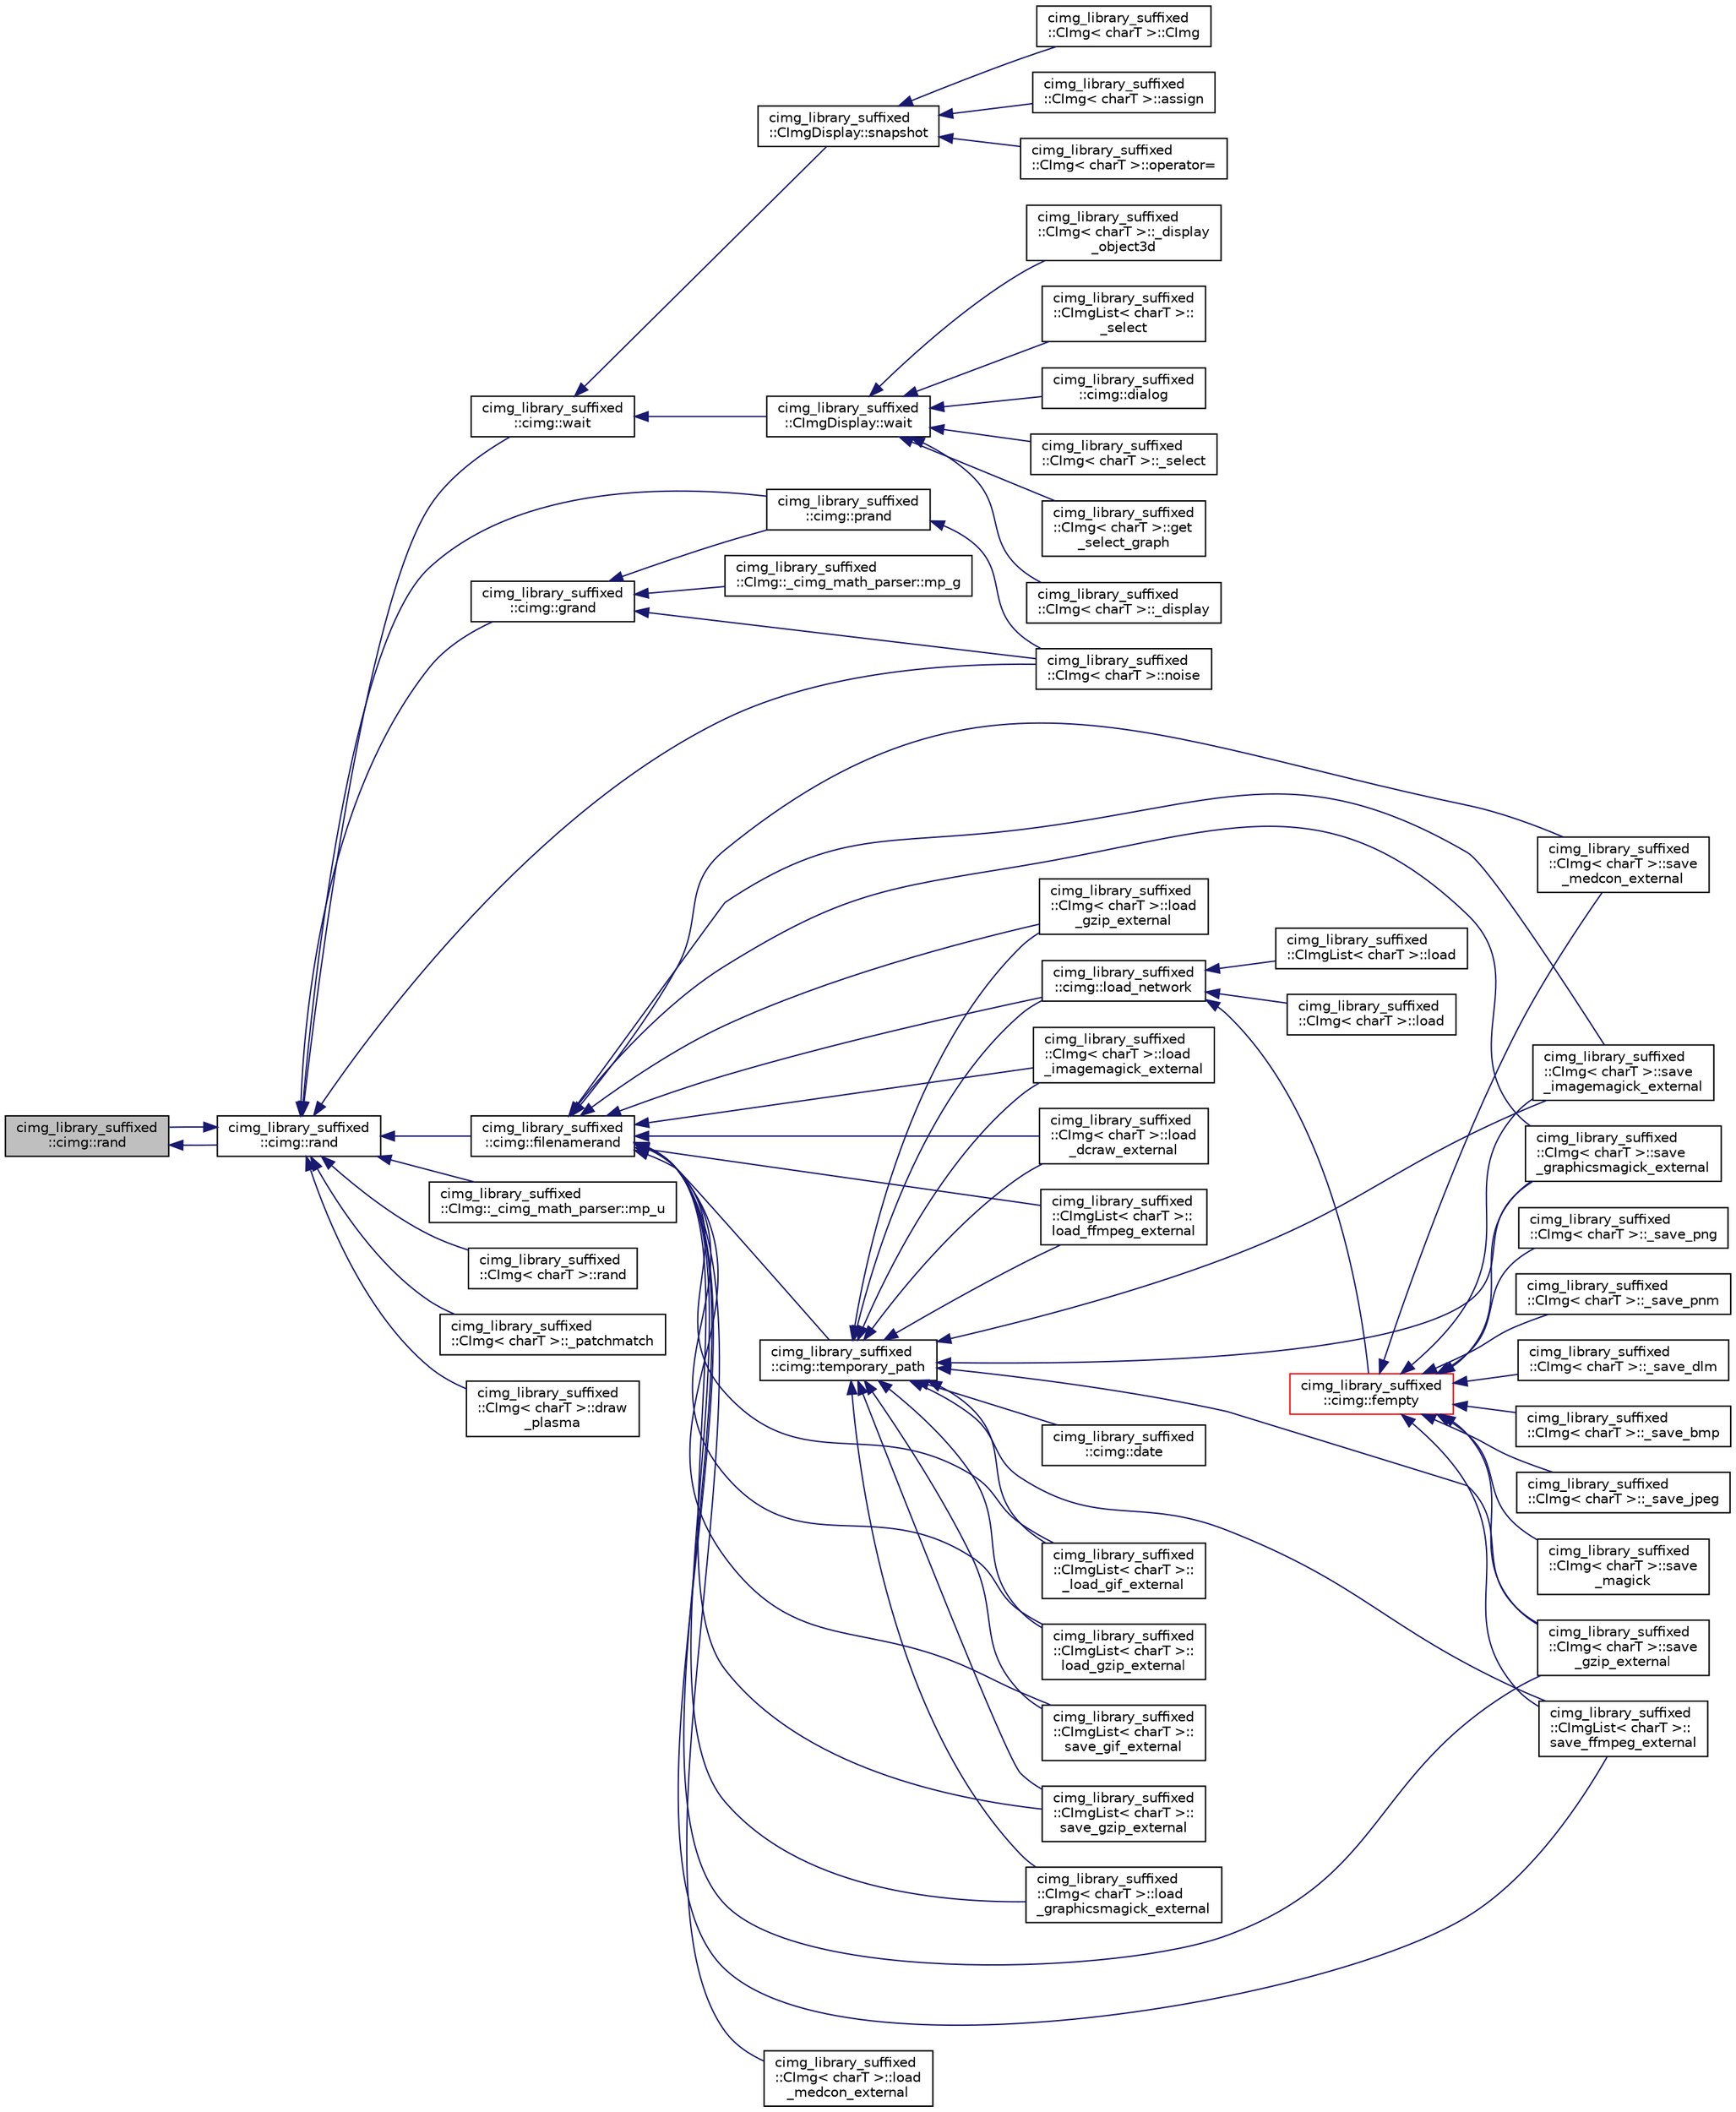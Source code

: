 digraph "cimg_library_suffixed::cimg::rand"
{
  edge [fontname="Helvetica",fontsize="10",labelfontname="Helvetica",labelfontsize="10"];
  node [fontname="Helvetica",fontsize="10",shape=record];
  rankdir="LR";
  Node3512 [label="cimg_library_suffixed\l::cimg::rand",height=0.2,width=0.4,color="black", fillcolor="grey75", style="filled", fontcolor="black"];
  Node3512 -> Node3513 [dir="back",color="midnightblue",fontsize="10",style="solid",fontname="Helvetica"];
  Node3513 [label="cimg_library_suffixed\l::cimg::rand",height=0.2,width=0.4,color="black", fillcolor="white", style="filled",URL="$namespacecimg__library__suffixed_1_1cimg.html#ab7c09300be61c8a3361c379069100252",tooltip="Return a random variable uniformely distributed between [val_min,val_max]. "];
  Node3513 -> Node3514 [dir="back",color="midnightblue",fontsize="10",style="solid",fontname="Helvetica"];
  Node3514 [label="cimg_library_suffixed\l::cimg::wait",height=0.2,width=0.4,color="black", fillcolor="white", style="filled",URL="$namespacecimg__library__suffixed_1_1cimg.html#a8431f8cf0989f40df3b6ac7d9dc90abd",tooltip="Wait for a given number of milliseconds since the last call to wait(). "];
  Node3514 -> Node3515 [dir="back",color="midnightblue",fontsize="10",style="solid",fontname="Helvetica"];
  Node3515 [label="cimg_library_suffixed\l::CImgDisplay::wait",height=0.2,width=0.4,color="black", fillcolor="white", style="filled",URL="$structcimg__library__suffixed_1_1_c_img_display.html#a6ba54ea916f502d782ccb787ce02ccbd",tooltip="Wait for any user event occuring on the current display. "];
  Node3515 -> Node3516 [dir="back",color="midnightblue",fontsize="10",style="solid",fontname="Helvetica"];
  Node3516 [label="cimg_library_suffixed\l::CImg\< charT \>::_select",height=0.2,width=0.4,color="black", fillcolor="white", style="filled",URL="$structcimg__library__suffixed_1_1_c_img.html#ad9b7141242d0b6e861a8014112ddb5b5"];
  Node3515 -> Node3517 [dir="back",color="midnightblue",fontsize="10",style="solid",fontname="Helvetica"];
  Node3517 [label="cimg_library_suffixed\l::CImg\< charT \>::get\l_select_graph",height=0.2,width=0.4,color="black", fillcolor="white", style="filled",URL="$structcimg__library__suffixed_1_1_c_img.html#a689f47424dc7c548ebfe53e431409199",tooltip="Select sub-graph in a graph. "];
  Node3515 -> Node3518 [dir="back",color="midnightblue",fontsize="10",style="solid",fontname="Helvetica"];
  Node3518 [label="cimg_library_suffixed\l::CImg\< charT \>::_display",height=0.2,width=0.4,color="black", fillcolor="white", style="filled",URL="$structcimg__library__suffixed_1_1_c_img.html#adf9d80c60e82b079056c31cb0fe61faf"];
  Node3515 -> Node3519 [dir="back",color="midnightblue",fontsize="10",style="solid",fontname="Helvetica"];
  Node3519 [label="cimg_library_suffixed\l::CImg\< charT \>::_display\l_object3d",height=0.2,width=0.4,color="black", fillcolor="white", style="filled",URL="$structcimg__library__suffixed_1_1_c_img.html#a8b40db5a9818c3f961a90840b271de6c"];
  Node3515 -> Node3520 [dir="back",color="midnightblue",fontsize="10",style="solid",fontname="Helvetica"];
  Node3520 [label="cimg_library_suffixed\l::CImgList\< charT \>::\l_select",height=0.2,width=0.4,color="black", fillcolor="white", style="filled",URL="$structcimg__library__suffixed_1_1_c_img_list.html#af8a6b01f20b2d459e5abe6b99836ea9a"];
  Node3515 -> Node3521 [dir="back",color="midnightblue",fontsize="10",style="solid",fontname="Helvetica"];
  Node3521 [label="cimg_library_suffixed\l::cimg::dialog",height=0.2,width=0.4,color="black", fillcolor="white", style="filled",URL="$namespacecimg__library__suffixed_1_1cimg.html#a11aed0e6b30d75bf50946ee78d1aed94",tooltip="Display a simple dialog box, and wait for the user&#39;s response. "];
  Node3514 -> Node3522 [dir="back",color="midnightblue",fontsize="10",style="solid",fontname="Helvetica"];
  Node3522 [label="cimg_library_suffixed\l::CImgDisplay::snapshot",height=0.2,width=0.4,color="black", fillcolor="white", style="filled",URL="$structcimg__library__suffixed_1_1_c_img_display.html#a914ee0515249db301dc66275861a6b3e",tooltip="Take a snapshot of the associated window content. "];
  Node3522 -> Node3523 [dir="back",color="midnightblue",fontsize="10",style="solid",fontname="Helvetica"];
  Node3523 [label="cimg_library_suffixed\l::CImg\< charT \>::CImg",height=0.2,width=0.4,color="black", fillcolor="white", style="filled",URL="$structcimg__library__suffixed_1_1_c_img.html#a015159d8cee61c2f2316c3e128470a71",tooltip="Construct image from a display window. "];
  Node3522 -> Node3524 [dir="back",color="midnightblue",fontsize="10",style="solid",fontname="Helvetica"];
  Node3524 [label="cimg_library_suffixed\l::CImg\< charT \>::assign",height=0.2,width=0.4,color="black", fillcolor="white", style="filled",URL="$structcimg__library__suffixed_1_1_c_img.html#a668fe887682e7cbb469409842bb98cd2",tooltip="Construct image from a display window . "];
  Node3522 -> Node3525 [dir="back",color="midnightblue",fontsize="10",style="solid",fontname="Helvetica"];
  Node3525 [label="cimg_library_suffixed\l::CImg\< charT \>::operator=",height=0.2,width=0.4,color="black", fillcolor="white", style="filled",URL="$structcimg__library__suffixed_1_1_c_img.html#a75e18966d8e02a9cee85642038e30a08",tooltip="Copy the content of a display window to the current image instance. "];
  Node3513 -> Node3512 [dir="back",color="midnightblue",fontsize="10",style="solid",fontname="Helvetica"];
  Node3513 -> Node3526 [dir="back",color="midnightblue",fontsize="10",style="solid",fontname="Helvetica"];
  Node3526 [label="cimg_library_suffixed\l::cimg::grand",height=0.2,width=0.4,color="black", fillcolor="white", style="filled",URL="$namespacecimg__library__suffixed_1_1cimg.html#aa12c572ad67f655e27f7b8e3e76dafa5",tooltip="Return a random variable following a gaussian distribution and a standard deviation of 1..."];
  Node3526 -> Node3527 [dir="back",color="midnightblue",fontsize="10",style="solid",fontname="Helvetica"];
  Node3527 [label="cimg_library_suffixed\l::cimg::prand",height=0.2,width=0.4,color="black", fillcolor="white", style="filled",URL="$namespacecimg__library__suffixed_1_1cimg.html#a2a18bbfb6a496d8d5a02943be8eaa936",tooltip="Return a random variable following a Poisson distribution of parameter z. "];
  Node3527 -> Node3528 [dir="back",color="midnightblue",fontsize="10",style="solid",fontname="Helvetica"];
  Node3528 [label="cimg_library_suffixed\l::CImg\< charT \>::noise",height=0.2,width=0.4,color="black", fillcolor="white", style="filled",URL="$structcimg__library__suffixed_1_1_c_img.html#a6049c651eefc3a13b8f7d1fc3ff225d7",tooltip="Add random noise to pixel values. "];
  Node3526 -> Node3529 [dir="back",color="midnightblue",fontsize="10",style="solid",fontname="Helvetica"];
  Node3529 [label="cimg_library_suffixed\l::CImg::_cimg_math_parser::mp_g",height=0.2,width=0.4,color="black", fillcolor="white", style="filled",URL="$structcimg__library__suffixed_1_1_c_img_1_1__cimg__math__parser.html#a1a6f67dab44ca62b11aec01933907178"];
  Node3526 -> Node3528 [dir="back",color="midnightblue",fontsize="10",style="solid",fontname="Helvetica"];
  Node3513 -> Node3527 [dir="back",color="midnightblue",fontsize="10",style="solid",fontname="Helvetica"];
  Node3513 -> Node3530 [dir="back",color="midnightblue",fontsize="10",style="solid",fontname="Helvetica"];
  Node3530 [label="cimg_library_suffixed\l::cimg::filenamerand",height=0.2,width=0.4,color="black", fillcolor="white", style="filled",URL="$namespacecimg__library__suffixed_1_1cimg.html#ae92216bbc140ed7afef601f72ba2bd81"];
  Node3530 -> Node3531 [dir="back",color="midnightblue",fontsize="10",style="solid",fontname="Helvetica"];
  Node3531 [label="cimg_library_suffixed\l::CImg\< charT \>::load\l_graphicsmagick_external",height=0.2,width=0.4,color="black", fillcolor="white", style="filled",URL="$structcimg__library__suffixed_1_1_c_img.html#a34578e61c66a0046835660bada43e3d6",tooltip="Load image using GraphicsMagick&#39;s external tool &#39;gm&#39;. "];
  Node3530 -> Node3532 [dir="back",color="midnightblue",fontsize="10",style="solid",fontname="Helvetica"];
  Node3532 [label="cimg_library_suffixed\l::CImg\< charT \>::load\l_gzip_external",height=0.2,width=0.4,color="black", fillcolor="white", style="filled",URL="$structcimg__library__suffixed_1_1_c_img.html#a1f1ef95d7faa4c2c7a72d3d347f30dad",tooltip="Load gzipped image file, using external tool &#39;gunzip&#39;. "];
  Node3530 -> Node3533 [dir="back",color="midnightblue",fontsize="10",style="solid",fontname="Helvetica"];
  Node3533 [label="cimg_library_suffixed\l::CImg\< charT \>::load\l_imagemagick_external",height=0.2,width=0.4,color="black", fillcolor="white", style="filled",URL="$structcimg__library__suffixed_1_1_c_img.html#a8278afa0b313d0f3465ef91dabdac549",tooltip="Load image using ImageMagick&#39;s external tool &#39;convert&#39;. "];
  Node3530 -> Node3534 [dir="back",color="midnightblue",fontsize="10",style="solid",fontname="Helvetica"];
  Node3534 [label="cimg_library_suffixed\l::CImg\< charT \>::load\l_medcon_external",height=0.2,width=0.4,color="black", fillcolor="white", style="filled",URL="$structcimg__library__suffixed_1_1_c_img.html#a8306218d5edf273c822113b799fd89cc",tooltip="Load image from a DICOM file, using XMedcon&#39;s external tool &#39;medcon&#39;. "];
  Node3530 -> Node3535 [dir="back",color="midnightblue",fontsize="10",style="solid",fontname="Helvetica"];
  Node3535 [label="cimg_library_suffixed\l::CImg\< charT \>::load\l_dcraw_external",height=0.2,width=0.4,color="black", fillcolor="white", style="filled",URL="$structcimg__library__suffixed_1_1_c_img.html#ae8ee2dbbc634767b37efabe0f0eb7104",tooltip="Load image from a RAW Color Camera file, using external tool &#39;dcraw&#39;. "];
  Node3530 -> Node3536 [dir="back",color="midnightblue",fontsize="10",style="solid",fontname="Helvetica"];
  Node3536 [label="cimg_library_suffixed\l::CImg\< charT \>::save\l_gzip_external",height=0.2,width=0.4,color="black", fillcolor="white", style="filled",URL="$structcimg__library__suffixed_1_1_c_img.html#a53983bb4f1ebe2a817b68029b8c04cb1",tooltip="Save image using gzip external binary. "];
  Node3530 -> Node3537 [dir="back",color="midnightblue",fontsize="10",style="solid",fontname="Helvetica"];
  Node3537 [label="cimg_library_suffixed\l::CImg\< charT \>::save\l_graphicsmagick_external",height=0.2,width=0.4,color="black", fillcolor="white", style="filled",URL="$structcimg__library__suffixed_1_1_c_img.html#a44f125968c20e8c7d833bf7d75c32db6",tooltip="Save image using GraphicsMagick&#39;s external binary. "];
  Node3530 -> Node3538 [dir="back",color="midnightblue",fontsize="10",style="solid",fontname="Helvetica"];
  Node3538 [label="cimg_library_suffixed\l::CImg\< charT \>::save\l_imagemagick_external",height=0.2,width=0.4,color="black", fillcolor="white", style="filled",URL="$structcimg__library__suffixed_1_1_c_img.html#afbf8db949f62c8bd3f2f73ba3d9c1420",tooltip="Save image using ImageMagick&#39;s external binary. "];
  Node3530 -> Node3539 [dir="back",color="midnightblue",fontsize="10",style="solid",fontname="Helvetica"];
  Node3539 [label="cimg_library_suffixed\l::CImg\< charT \>::save\l_medcon_external",height=0.2,width=0.4,color="black", fillcolor="white", style="filled",URL="$structcimg__library__suffixed_1_1_c_img.html#a30d02c3d77fc43c8b5845e92268cdab5",tooltip="Save image as a Dicom file. "];
  Node3530 -> Node3540 [dir="back",color="midnightblue",fontsize="10",style="solid",fontname="Helvetica"];
  Node3540 [label="cimg_library_suffixed\l::CImgList\< charT \>::\lload_ffmpeg_external",height=0.2,width=0.4,color="black", fillcolor="white", style="filled",URL="$structcimg__library__suffixed_1_1_c_img_list.html#aa1c97a6c05ba746d02440eec0ad2e602",tooltip="Load an image from a video file using the external tool &#39;ffmpeg&#39;. "];
  Node3530 -> Node3541 [dir="back",color="midnightblue",fontsize="10",style="solid",fontname="Helvetica"];
  Node3541 [label="cimg_library_suffixed\l::CImgList\< charT \>::\l_load_gif_external",height=0.2,width=0.4,color="black", fillcolor="white", style="filled",URL="$structcimg__library__suffixed_1_1_c_img_list.html#a666592ad2e1ecef3317d060696ebbfaa"];
  Node3530 -> Node3542 [dir="back",color="midnightblue",fontsize="10",style="solid",fontname="Helvetica"];
  Node3542 [label="cimg_library_suffixed\l::CImgList\< charT \>::\lload_gzip_external",height=0.2,width=0.4,color="black", fillcolor="white", style="filled",URL="$structcimg__library__suffixed_1_1_c_img_list.html#aae55e9a79bf2f7e08108dd200f63bf2c",tooltip="Load a gzipped list, using external tool &#39;gunzip&#39;. "];
  Node3530 -> Node3543 [dir="back",color="midnightblue",fontsize="10",style="solid",fontname="Helvetica"];
  Node3543 [label="cimg_library_suffixed\l::CImgList\< charT \>::\lsave_gif_external",height=0.2,width=0.4,color="black", fillcolor="white", style="filled",URL="$structcimg__library__suffixed_1_1_c_img_list.html#a759ef20b53f1e507973dc53fcc2c7bb2",tooltip="Save image sequence as a GIF animated file. "];
  Node3530 -> Node3544 [dir="back",color="midnightblue",fontsize="10",style="solid",fontname="Helvetica"];
  Node3544 [label="cimg_library_suffixed\l::CImgList\< charT \>::\lsave_gzip_external",height=0.2,width=0.4,color="black", fillcolor="white", style="filled",URL="$structcimg__library__suffixed_1_1_c_img_list.html#aad5afe8b913e276dd281255dd787b4ba",tooltip="Save list as a gzipped file, using external tool &#39;gzip&#39;. "];
  Node3530 -> Node3545 [dir="back",color="midnightblue",fontsize="10",style="solid",fontname="Helvetica"];
  Node3545 [label="cimg_library_suffixed\l::CImgList\< charT \>::\lsave_ffmpeg_external",height=0.2,width=0.4,color="black", fillcolor="white", style="filled",URL="$structcimg__library__suffixed_1_1_c_img_list.html#af09a45345581747984f4df0607418f2c",tooltip="Save image sequence, using the external tool &#39;ffmpeg&#39;. "];
  Node3530 -> Node3546 [dir="back",color="midnightblue",fontsize="10",style="solid",fontname="Helvetica"];
  Node3546 [label="cimg_library_suffixed\l::cimg::temporary_path",height=0.2,width=0.4,color="black", fillcolor="white", style="filled",URL="$namespacecimg__library__suffixed_1_1cimg.html#ae9af8e17db04e875db3b45cbe58892d6",tooltip="Get/set path to store temporary files. "];
  Node3546 -> Node3547 [dir="back",color="midnightblue",fontsize="10",style="solid",fontname="Helvetica"];
  Node3547 [label="cimg_library_suffixed\l::cimg::date",height=0.2,width=0.4,color="black", fillcolor="white", style="filled",URL="$namespacecimg__library__suffixed_1_1cimg.html#aac739bf544269324a04504ebe92b93e9",tooltip="Get current local time (single-attribute version). "];
  Node3546 -> Node3531 [dir="back",color="midnightblue",fontsize="10",style="solid",fontname="Helvetica"];
  Node3546 -> Node3532 [dir="back",color="midnightblue",fontsize="10",style="solid",fontname="Helvetica"];
  Node3546 -> Node3533 [dir="back",color="midnightblue",fontsize="10",style="solid",fontname="Helvetica"];
  Node3546 -> Node3535 [dir="back",color="midnightblue",fontsize="10",style="solid",fontname="Helvetica"];
  Node3546 -> Node3536 [dir="back",color="midnightblue",fontsize="10",style="solid",fontname="Helvetica"];
  Node3546 -> Node3537 [dir="back",color="midnightblue",fontsize="10",style="solid",fontname="Helvetica"];
  Node3546 -> Node3538 [dir="back",color="midnightblue",fontsize="10",style="solid",fontname="Helvetica"];
  Node3546 -> Node3540 [dir="back",color="midnightblue",fontsize="10",style="solid",fontname="Helvetica"];
  Node3546 -> Node3541 [dir="back",color="midnightblue",fontsize="10",style="solid",fontname="Helvetica"];
  Node3546 -> Node3542 [dir="back",color="midnightblue",fontsize="10",style="solid",fontname="Helvetica"];
  Node3546 -> Node3543 [dir="back",color="midnightblue",fontsize="10",style="solid",fontname="Helvetica"];
  Node3546 -> Node3544 [dir="back",color="midnightblue",fontsize="10",style="solid",fontname="Helvetica"];
  Node3546 -> Node3545 [dir="back",color="midnightblue",fontsize="10",style="solid",fontname="Helvetica"];
  Node3546 -> Node3548 [dir="back",color="midnightblue",fontsize="10",style="solid",fontname="Helvetica"];
  Node3548 [label="cimg_library_suffixed\l::cimg::load_network",height=0.2,width=0.4,color="black", fillcolor="white", style="filled",URL="$namespacecimg__library__suffixed_1_1cimg.html#a90c05fe6fc049cba75f3a12807e97158",tooltip="Load file from network as a local temporary file. "];
  Node3548 -> Node3549 [dir="back",color="midnightblue",fontsize="10",style="solid",fontname="Helvetica"];
  Node3549 [label="cimg_library_suffixed\l::cimg::fempty",height=0.2,width=0.4,color="red", fillcolor="white", style="filled",URL="$namespacecimg__library__suffixed_1_1cimg.html#a0f3577978081461118330fc3ecd4b9db",tooltip="Create an empty file. "];
  Node3549 -> Node3550 [dir="back",color="midnightblue",fontsize="10",style="solid",fontname="Helvetica"];
  Node3550 [label="cimg_library_suffixed\l::CImg\< charT \>::_save_dlm",height=0.2,width=0.4,color="black", fillcolor="white", style="filled",URL="$structcimg__library__suffixed_1_1_c_img.html#a78929d9b9d2af829f3e3fc576e99b61d"];
  Node3549 -> Node3551 [dir="back",color="midnightblue",fontsize="10",style="solid",fontname="Helvetica"];
  Node3551 [label="cimg_library_suffixed\l::CImg\< charT \>::_save_bmp",height=0.2,width=0.4,color="black", fillcolor="white", style="filled",URL="$structcimg__library__suffixed_1_1_c_img.html#ae9faefb948746c5d646fe5c80f28c4fc"];
  Node3549 -> Node3552 [dir="back",color="midnightblue",fontsize="10",style="solid",fontname="Helvetica"];
  Node3552 [label="cimg_library_suffixed\l::CImg\< charT \>::_save_jpeg",height=0.2,width=0.4,color="black", fillcolor="white", style="filled",URL="$structcimg__library__suffixed_1_1_c_img.html#aa41e292505817af60a4896ed19302304"];
  Node3549 -> Node3553 [dir="back",color="midnightblue",fontsize="10",style="solid",fontname="Helvetica"];
  Node3553 [label="cimg_library_suffixed\l::CImg\< charT \>::save\l_magick",height=0.2,width=0.4,color="black", fillcolor="white", style="filled",URL="$structcimg__library__suffixed_1_1_c_img.html#a6beb63196c9a26f6894e4654f771c1e5",tooltip="Save image, using built-in ImageMagick++ library. "];
  Node3549 -> Node3554 [dir="back",color="midnightblue",fontsize="10",style="solid",fontname="Helvetica"];
  Node3554 [label="cimg_library_suffixed\l::CImg\< charT \>::_save_png",height=0.2,width=0.4,color="black", fillcolor="white", style="filled",URL="$structcimg__library__suffixed_1_1_c_img.html#aab5e304310373159e357250314e99da6"];
  Node3549 -> Node3555 [dir="back",color="midnightblue",fontsize="10",style="solid",fontname="Helvetica"];
  Node3555 [label="cimg_library_suffixed\l::CImg\< charT \>::_save_pnm",height=0.2,width=0.4,color="black", fillcolor="white", style="filled",URL="$structcimg__library__suffixed_1_1_c_img.html#a3b62455c9523881fa64a47d8362c3d80"];
  Node3549 -> Node3536 [dir="back",color="midnightblue",fontsize="10",style="solid",fontname="Helvetica"];
  Node3549 -> Node3537 [dir="back",color="midnightblue",fontsize="10",style="solid",fontname="Helvetica"];
  Node3549 -> Node3538 [dir="back",color="midnightblue",fontsize="10",style="solid",fontname="Helvetica"];
  Node3549 -> Node3539 [dir="back",color="midnightblue",fontsize="10",style="solid",fontname="Helvetica"];
  Node3549 -> Node3545 [dir="back",color="midnightblue",fontsize="10",style="solid",fontname="Helvetica"];
  Node3548 -> Node3571 [dir="back",color="midnightblue",fontsize="10",style="solid",fontname="Helvetica"];
  Node3571 [label="cimg_library_suffixed\l::CImg\< charT \>::load",height=0.2,width=0.4,color="black", fillcolor="white", style="filled",URL="$structcimg__library__suffixed_1_1_c_img.html#ae8353b28bfbc5c4421c7adfbb98fe32f",tooltip="Load image from a file. "];
  Node3548 -> Node3572 [dir="back",color="midnightblue",fontsize="10",style="solid",fontname="Helvetica"];
  Node3572 [label="cimg_library_suffixed\l::CImgList\< charT \>::load",height=0.2,width=0.4,color="black", fillcolor="white", style="filled",URL="$structcimg__library__suffixed_1_1_c_img_list.html#a63bd67d8dd2301933df7decb4612916e",tooltip="Load a list from a file. "];
  Node3530 -> Node3548 [dir="back",color="midnightblue",fontsize="10",style="solid",fontname="Helvetica"];
  Node3513 -> Node3573 [dir="back",color="midnightblue",fontsize="10",style="solid",fontname="Helvetica"];
  Node3573 [label="cimg_library_suffixed\l::CImg::_cimg_math_parser::mp_u",height=0.2,width=0.4,color="black", fillcolor="white", style="filled",URL="$structcimg__library__suffixed_1_1_c_img_1_1__cimg__math__parser.html#a581b8b88624a47c8a5e3d76cbf0a3df0"];
  Node3513 -> Node3574 [dir="back",color="midnightblue",fontsize="10",style="solid",fontname="Helvetica"];
  Node3574 [label="cimg_library_suffixed\l::CImg\< charT \>::rand",height=0.2,width=0.4,color="black", fillcolor="white", style="filled",URL="$structcimg__library__suffixed_1_1_c_img.html#a73eb697c067589691393d1232178ae9c",tooltip="Fill image with random values in specified range. "];
  Node3513 -> Node3528 [dir="back",color="midnightblue",fontsize="10",style="solid",fontname="Helvetica"];
  Node3513 -> Node3575 [dir="back",color="midnightblue",fontsize="10",style="solid",fontname="Helvetica"];
  Node3575 [label="cimg_library_suffixed\l::CImg\< charT \>::_patchmatch",height=0.2,width=0.4,color="black", fillcolor="white", style="filled",URL="$structcimg__library__suffixed_1_1_c_img.html#a421343970ecbb9ca4e25f3d40b495be7"];
  Node3513 -> Node3576 [dir="back",color="midnightblue",fontsize="10",style="solid",fontname="Helvetica"];
  Node3576 [label="cimg_library_suffixed\l::CImg\< charT \>::draw\l_plasma",height=0.2,width=0.4,color="black", fillcolor="white", style="filled",URL="$structcimg__library__suffixed_1_1_c_img.html#a61fea969244cdf85058b91703182275e",tooltip="Draw a random plasma texture. "];
}
